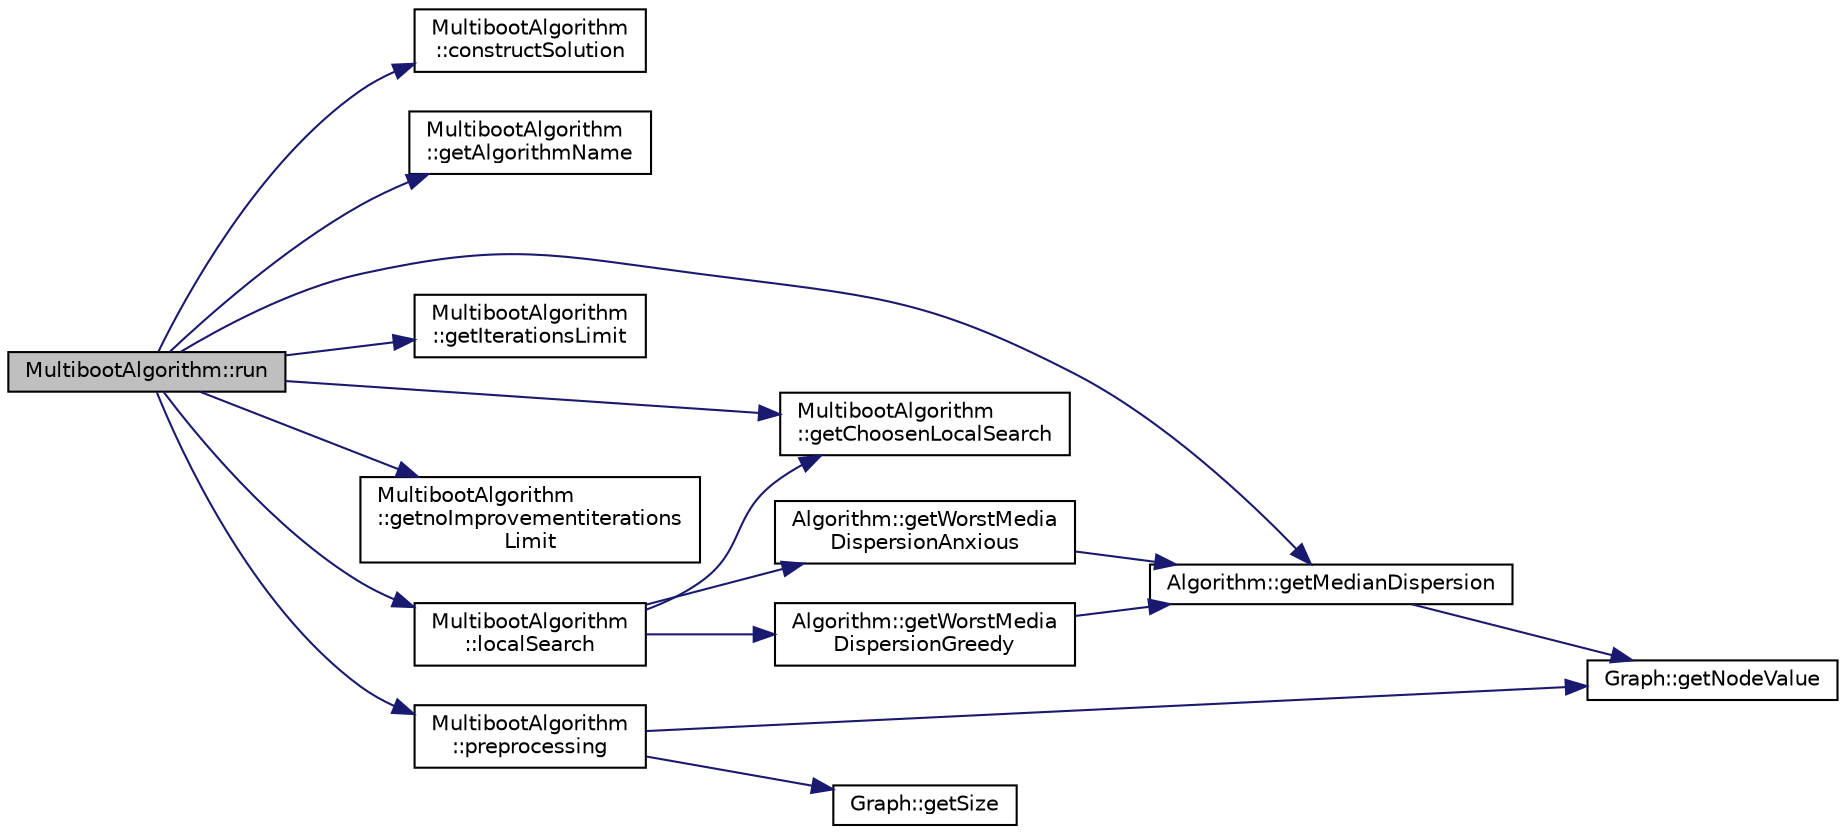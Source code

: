 digraph "MultibootAlgorithm::run"
{
 // LATEX_PDF_SIZE
  edge [fontname="Helvetica",fontsize="10",labelfontname="Helvetica",labelfontsize="10"];
  node [fontname="Helvetica",fontsize="10",shape=record];
  rankdir="LR";
  Node1 [label="MultibootAlgorithm::run",height=0.2,width=0.4,color="black", fillcolor="grey75", style="filled", fontcolor="black",tooltip="Este método se encarga de ejecutar el algoritmo multiarranque, para ello se hace un preprocesamiento,..."];
  Node1 -> Node2 [color="midnightblue",fontsize="10",style="solid",fontname="Helvetica"];
  Node2 [label="MultibootAlgorithm\l::constructSolution",height=0.2,width=0.4,color="black", fillcolor="white", style="filled",URL="$class_multiboot_algorithm.html#a49462e8dc4630e383aa8e1db106c087e",tooltip="Se encarga de construir la solución, para ello se ha generado un número aleatorio entre el número tot..."];
  Node1 -> Node3 [color="midnightblue",fontsize="10",style="solid",fontname="Helvetica"];
  Node3 [label="MultibootAlgorithm\l::getAlgorithmName",height=0.2,width=0.4,color="black", fillcolor="white", style="filled",URL="$class_multiboot_algorithm.html#a66869b040b9e6994cc914187b4fb832b",tooltip="Devuelve el nombre del algoritmo."];
  Node1 -> Node4 [color="midnightblue",fontsize="10",style="solid",fontname="Helvetica"];
  Node4 [label="MultibootAlgorithm\l::getChoosenLocalSearch",height=0.2,width=0.4,color="black", fillcolor="white", style="filled",URL="$class_multiboot_algorithm.html#a02a958037ce7775775f47f9ffb01a9dc",tooltip="Devuelve la búsqueda local que se ha seleccionado."];
  Node1 -> Node5 [color="midnightblue",fontsize="10",style="solid",fontname="Helvetica"];
  Node5 [label="MultibootAlgorithm\l::getIterationsLimit",height=0.2,width=0.4,color="black", fillcolor="white", style="filled",URL="$class_multiboot_algorithm.html#a684e8d63d274d71c9e76a39b80db2b70",tooltip="Devuelve el límite de iteraciones."];
  Node1 -> Node6 [color="midnightblue",fontsize="10",style="solid",fontname="Helvetica"];
  Node6 [label="Algorithm::getMedianDispersion",height=0.2,width=0.4,color="black", fillcolor="white", style="filled",URL="$class_algorithm.html#a675939191b1136107cd43634d6c9df18",tooltip="Este método se encarga de determinar la dispersión media, que se define por: Σi,j∈S d(i,..."];
  Node6 -> Node7 [color="midnightblue",fontsize="10",style="solid",fontname="Helvetica"];
  Node7 [label="Graph::getNodeValue",height=0.2,width=0.4,color="black", fillcolor="white", style="filled",URL="$class_graph.html#ae20c9adb9e7aa7773656d6d6fbdaa5e1",tooltip="Se encarga de devolver el valor de la distancia que hay entre el nodo position."];
  Node1 -> Node8 [color="midnightblue",fontsize="10",style="solid",fontname="Helvetica"];
  Node8 [label="MultibootAlgorithm\l::getnoImprovementiterations\lLimit",height=0.2,width=0.4,color="black", fillcolor="white", style="filled",URL="$class_multiboot_algorithm.html#a5dadef0ec3df41b0cf791cb181240a83",tooltip="Obtiene el número de iteracions sin mejora."];
  Node1 -> Node9 [color="midnightblue",fontsize="10",style="solid",fontname="Helvetica"];
  Node9 [label="MultibootAlgorithm\l::localSearch",height=0.2,width=0.4,color="black", fillcolor="white", style="filled",URL="$class_multiboot_algorithm.html#a2d286b059b5752f0da963e0ece89204e",tooltip="Representa la búsqueda local greedy."];
  Node9 -> Node4 [color="midnightblue",fontsize="10",style="solid",fontname="Helvetica"];
  Node9 -> Node10 [color="midnightblue",fontsize="10",style="solid",fontname="Helvetica"];
  Node10 [label="Algorithm::getWorstMedia\lDispersionAnxious",height=0.2,width=0.4,color="black", fillcolor="white", style="filled",URL="$class_algorithm.html#a9ba2b3302571277bac3eeb1070cf3cb2",tooltip="Esta funcion se va a encargar de devolver el valor peor de la dispersión media, se aplica de forma an..."];
  Node10 -> Node6 [color="midnightblue",fontsize="10",style="solid",fontname="Helvetica"];
  Node9 -> Node11 [color="midnightblue",fontsize="10",style="solid",fontname="Helvetica"];
  Node11 [label="Algorithm::getWorstMedia\lDispersionGreedy",height=0.2,width=0.4,color="black", fillcolor="white", style="filled",URL="$class_algorithm.html#a94433d3be0e1f212f4fb5ea6a360d528",tooltip="Esta funcion se va a encargar de devolver el valor peor de la dispersión media, se aplica de forma gr..."];
  Node11 -> Node6 [color="midnightblue",fontsize="10",style="solid",fontname="Helvetica"];
  Node1 -> Node12 [color="midnightblue",fontsize="10",style="solid",fontname="Helvetica"];
  Node12 [label="MultibootAlgorithm\l::preprocessing",height=0.2,width=0.4,color="black", fillcolor="white", style="filled",URL="$class_multiboot_algorithm.html#a3bcea30f3f236079b0f40e88e624e19a",tooltip="Esta funcion se encarga de hacer el preprocesamiento, para ello, va a escoger los nodos cuyas aristas..."];
  Node12 -> Node7 [color="midnightblue",fontsize="10",style="solid",fontname="Helvetica"];
  Node12 -> Node13 [color="midnightblue",fontsize="10",style="solid",fontname="Helvetica"];
  Node13 [label="Graph::getSize",height=0.2,width=0.4,color="black", fillcolor="white", style="filled",URL="$class_graph.html#ab7d965333f0ae9e6727676db3224ec4b",tooltip="Se encarga de devolver el tamaño del vector."];
}
